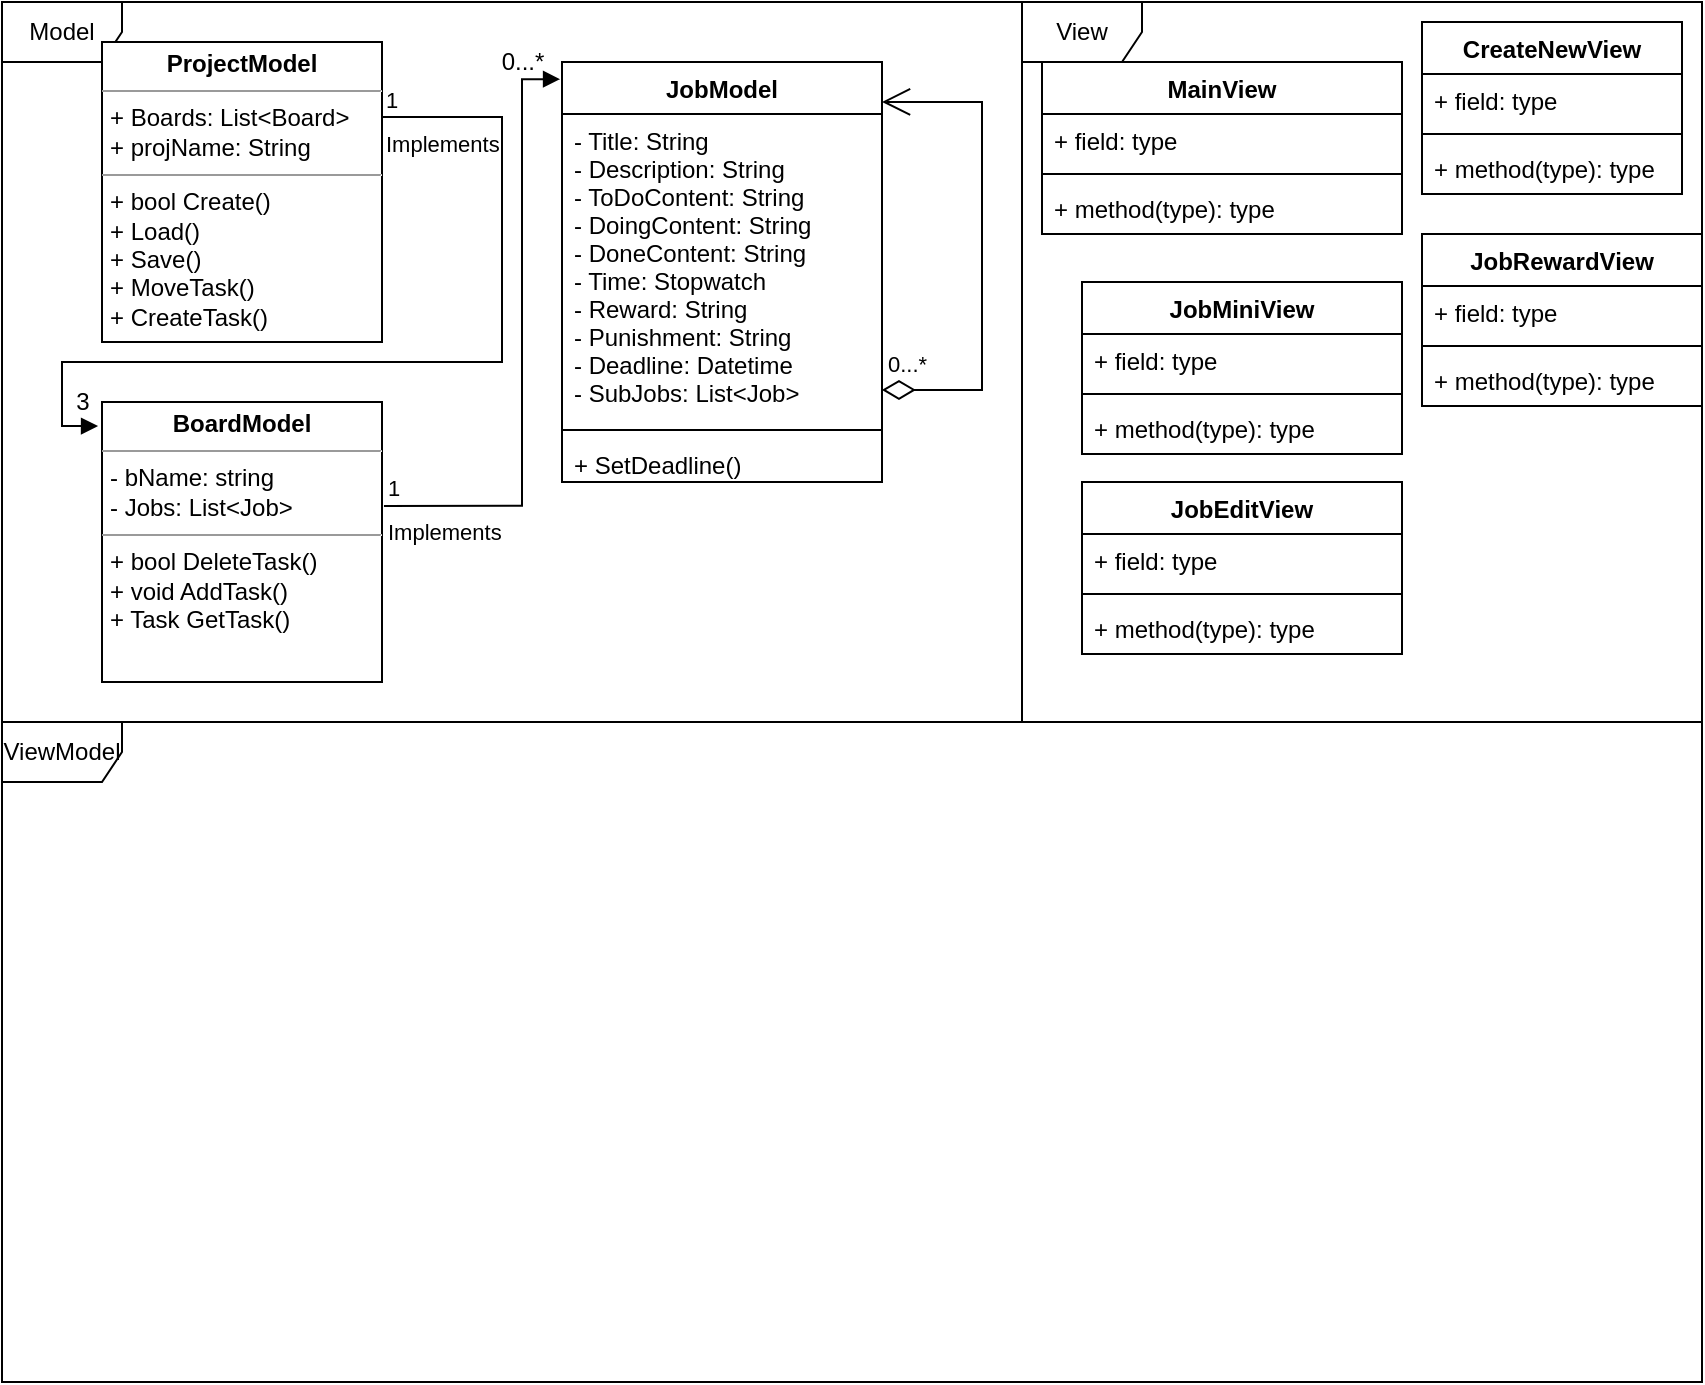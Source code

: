 <mxfile version="17.4.0" type="device"><diagram id="EavyI5c-ouG8OgtS8CKZ" name="Page-1"><mxGraphModel dx="1381" dy="795" grid="1" gridSize="10" guides="1" tooltips="1" connect="1" arrows="1" fold="1" page="1" pageScale="1" pageWidth="850" pageHeight="1100" math="0" shadow="0"><root><mxCell id="0"/><mxCell id="1" parent="0"/><mxCell id="oQbRJ04ndZic-3AJ1LoV-6" value="Model" style="shape=umlFrame;whiteSpace=wrap;html=1;" vertex="1" parent="1"><mxGeometry width="510" height="360" as="geometry"/></mxCell><mxCell id="AkkQMGTlE8Rrbmw477Uh-2" value="JobModel" style="swimlane;fontStyle=1;align=center;verticalAlign=top;childLayout=stackLayout;horizontal=1;startSize=26;horizontalStack=0;resizeParent=1;resizeParentMax=0;resizeLast=0;collapsible=1;marginBottom=0;" parent="1" vertex="1"><mxGeometry x="280" y="30" width="160" height="210" as="geometry"/></mxCell><mxCell id="AkkQMGTlE8Rrbmw477Uh-3" value="- Title: String&#10;- Description: String&#10;- ToDoContent: String&#10;- DoingContent: String&#10;- DoneContent: String&#10;- Time: Stopwatch&#10;- Reward: String&#10;- Punishment: String&#10;- Deadline: Datetime&#10;- SubJobs: List&lt;Job&gt;" style="text;strokeColor=none;fillColor=none;align=left;verticalAlign=top;spacingLeft=4;spacingRight=4;overflow=hidden;rotatable=0;points=[[0,0.5],[1,0.5]];portConstraint=eastwest;" parent="AkkQMGTlE8Rrbmw477Uh-2" vertex="1"><mxGeometry y="26" width="160" height="154" as="geometry"/></mxCell><mxCell id="AkkQMGTlE8Rrbmw477Uh-4" value="" style="line;strokeWidth=1;fillColor=none;align=left;verticalAlign=middle;spacingTop=-1;spacingLeft=3;spacingRight=3;rotatable=0;labelPosition=right;points=[];portConstraint=eastwest;" parent="AkkQMGTlE8Rrbmw477Uh-2" vertex="1"><mxGeometry y="180" width="160" height="8" as="geometry"/></mxCell><mxCell id="AkkQMGTlE8Rrbmw477Uh-5" value="+ SetDeadline()&#10;" style="text;strokeColor=none;fillColor=none;align=left;verticalAlign=top;spacingLeft=4;spacingRight=4;overflow=hidden;rotatable=0;points=[[0,0.5],[1,0.5]];portConstraint=eastwest;" parent="AkkQMGTlE8Rrbmw477Uh-2" vertex="1"><mxGeometry y="188" width="160" height="22" as="geometry"/></mxCell><mxCell id="AkkQMGTlE8Rrbmw477Uh-7" value="0...*" style="endArrow=open;html=1;endSize=12;startArrow=diamondThin;startSize=14;startFill=0;edgeStyle=orthogonalEdgeStyle;align=left;verticalAlign=bottom;rounded=0;exitX=1;exitY=0.896;exitDx=0;exitDy=0;exitPerimeter=0;entryX=1;entryY=0.095;entryDx=0;entryDy=0;entryPerimeter=0;" parent="AkkQMGTlE8Rrbmw477Uh-2" source="AkkQMGTlE8Rrbmw477Uh-3" target="AkkQMGTlE8Rrbmw477Uh-2" edge="1"><mxGeometry x="-0.992" y="4" relative="1" as="geometry"><mxPoint x="210" y="150" as="sourcePoint"/><mxPoint x="190" y="20" as="targetPoint"/><Array as="points"><mxPoint x="210" y="164"/><mxPoint x="210" y="20"/></Array><mxPoint as="offset"/></mxGeometry></mxCell><mxCell id="AkkQMGTlE8Rrbmw477Uh-8" value="&lt;p style=&quot;margin: 0px ; margin-top: 4px ; text-align: center&quot;&gt;&lt;b&gt;BoardModel&lt;/b&gt;&lt;/p&gt;&lt;hr size=&quot;1&quot;&gt;&lt;p style=&quot;margin: 0px ; margin-left: 4px&quot;&gt;- bName: string&lt;/p&gt;&lt;p style=&quot;margin: 0px ; margin-left: 4px&quot;&gt;- Jobs: List&amp;lt;Job&amp;gt;&lt;/p&gt;&lt;hr size=&quot;1&quot;&gt;&lt;p style=&quot;margin: 0px ; margin-left: 4px&quot;&gt;&lt;span&gt;+ bool DeleteTask()&lt;/span&gt;&lt;br&gt;&lt;/p&gt;&lt;p style=&quot;margin: 0px ; margin-left: 4px&quot;&gt;+ void AddTask()&lt;/p&gt;&lt;p style=&quot;margin: 0px ; margin-left: 4px&quot;&gt;+ Task GetTask()&lt;/p&gt;" style="verticalAlign=top;align=left;overflow=fill;fontSize=12;fontFamily=Helvetica;html=1;" parent="1" vertex="1"><mxGeometry x="50" y="200" width="140" height="140" as="geometry"/></mxCell><mxCell id="AkkQMGTlE8Rrbmw477Uh-11" value="Implements" style="endArrow=block;endFill=1;html=1;edgeStyle=orthogonalEdgeStyle;align=left;verticalAlign=top;rounded=0;exitX=1.007;exitY=0.371;exitDx=0;exitDy=0;exitPerimeter=0;entryX=-0.006;entryY=0.041;entryDx=0;entryDy=0;entryPerimeter=0;" parent="1" source="AkkQMGTlE8Rrbmw477Uh-8" target="AkkQMGTlE8Rrbmw477Uh-2" edge="1"><mxGeometry x="-1" relative="1" as="geometry"><mxPoint x="100" y="140" as="sourcePoint"/><mxPoint x="260" y="140" as="targetPoint"/><Array as="points"><mxPoint x="260" y="252"/><mxPoint x="260" y="39"/></Array></mxGeometry></mxCell><mxCell id="AkkQMGTlE8Rrbmw477Uh-12" value="1" style="edgeLabel;resizable=0;html=1;align=left;verticalAlign=bottom;" parent="AkkQMGTlE8Rrbmw477Uh-11" connectable="0" vertex="1"><mxGeometry x="-1" relative="1" as="geometry"/></mxCell><mxCell id="AkkQMGTlE8Rrbmw477Uh-14" value="0...*" style="text;html=1;resizable=0;autosize=1;align=center;verticalAlign=middle;points=[];fillColor=none;strokeColor=none;rounded=0;" parent="1" vertex="1"><mxGeometry x="240" y="20" width="40" height="20" as="geometry"/></mxCell><mxCell id="oQbRJ04ndZic-3AJ1LoV-1" value="&lt;p style=&quot;margin: 0px ; margin-top: 4px ; text-align: center&quot;&gt;&lt;b&gt;ProjectModel&lt;/b&gt;&lt;/p&gt;&lt;hr size=&quot;1&quot;&gt;&lt;p style=&quot;margin: 0px ; margin-left: 4px&quot;&gt;+ Boards: List&amp;lt;Board&amp;gt;&lt;/p&gt;&lt;p style=&quot;margin: 0px ; margin-left: 4px&quot;&gt;+ projName: String&lt;/p&gt;&lt;hr size=&quot;1&quot;&gt;&lt;p style=&quot;margin: 0px ; margin-left: 4px&quot;&gt;+ bool Create()&lt;/p&gt;&lt;p style=&quot;margin: 0px ; margin-left: 4px&quot;&gt;+ Load()&lt;/p&gt;&lt;p style=&quot;margin: 0px ; margin-left: 4px&quot;&gt;+ Save()&lt;/p&gt;&lt;p style=&quot;margin: 0px ; margin-left: 4px&quot;&gt;+ MoveTask()&lt;/p&gt;&lt;p style=&quot;margin: 0px ; margin-left: 4px&quot;&gt;+ CreateTask()&lt;/p&gt;" style="verticalAlign=top;align=left;overflow=fill;fontSize=12;fontFamily=Helvetica;html=1;" vertex="1" parent="1"><mxGeometry x="50" y="20" width="140" height="150" as="geometry"/></mxCell><mxCell id="oQbRJ04ndZic-3AJ1LoV-2" value="Implements" style="endArrow=block;endFill=1;html=1;edgeStyle=orthogonalEdgeStyle;align=left;verticalAlign=top;rounded=0;entryX=-0.014;entryY=0.086;entryDx=0;entryDy=0;entryPerimeter=0;exitX=1;exitY=0.25;exitDx=0;exitDy=0;" edge="1" parent="1" source="oQbRJ04ndZic-3AJ1LoV-1" target="AkkQMGTlE8Rrbmw477Uh-8"><mxGeometry x="-1" relative="1" as="geometry"><mxPoint x="220" as="sourcePoint"/><mxPoint x="50" y="410" as="targetPoint"/><Array as="points"><mxPoint x="250" y="58"/><mxPoint x="250" y="180"/><mxPoint x="30" y="180"/><mxPoint x="30" y="212"/></Array></mxGeometry></mxCell><mxCell id="oQbRJ04ndZic-3AJ1LoV-3" value="1" style="edgeLabel;resizable=0;html=1;align=left;verticalAlign=bottom;" connectable="0" vertex="1" parent="oQbRJ04ndZic-3AJ1LoV-2"><mxGeometry x="-1" relative="1" as="geometry"/></mxCell><mxCell id="oQbRJ04ndZic-3AJ1LoV-4" value="3" style="text;html=1;resizable=0;autosize=1;align=center;verticalAlign=middle;points=[];fillColor=none;strokeColor=none;rounded=0;" vertex="1" parent="1"><mxGeometry x="30" y="190" width="20" height="20" as="geometry"/></mxCell><mxCell id="oQbRJ04ndZic-3AJ1LoV-5" value="View" style="shape=umlFrame;whiteSpace=wrap;html=1;" vertex="1" parent="1"><mxGeometry x="510" width="340" height="360" as="geometry"/></mxCell><mxCell id="oQbRJ04ndZic-3AJ1LoV-8" value="ViewModel" style="shape=umlFrame;whiteSpace=wrap;html=1;" vertex="1" parent="1"><mxGeometry y="360" width="850" height="330" as="geometry"/></mxCell><mxCell id="oQbRJ04ndZic-3AJ1LoV-39" value="CreateNewView&#10;" style="swimlane;fontStyle=1;align=center;verticalAlign=top;childLayout=stackLayout;horizontal=1;startSize=26;horizontalStack=0;resizeParent=1;resizeParentMax=0;resizeLast=0;collapsible=1;marginBottom=0;" vertex="1" parent="1"><mxGeometry x="710" y="10" width="130" height="86" as="geometry"/></mxCell><mxCell id="oQbRJ04ndZic-3AJ1LoV-40" value="+ field: type" style="text;strokeColor=none;fillColor=none;align=left;verticalAlign=top;spacingLeft=4;spacingRight=4;overflow=hidden;rotatable=0;points=[[0,0.5],[1,0.5]];portConstraint=eastwest;" vertex="1" parent="oQbRJ04ndZic-3AJ1LoV-39"><mxGeometry y="26" width="130" height="26" as="geometry"/></mxCell><mxCell id="oQbRJ04ndZic-3AJ1LoV-41" value="" style="line;strokeWidth=1;fillColor=none;align=left;verticalAlign=middle;spacingTop=-1;spacingLeft=3;spacingRight=3;rotatable=0;labelPosition=right;points=[];portConstraint=eastwest;" vertex="1" parent="oQbRJ04ndZic-3AJ1LoV-39"><mxGeometry y="52" width="130" height="8" as="geometry"/></mxCell><mxCell id="oQbRJ04ndZic-3AJ1LoV-42" value="+ method(type): type" style="text;strokeColor=none;fillColor=none;align=left;verticalAlign=top;spacingLeft=4;spacingRight=4;overflow=hidden;rotatable=0;points=[[0,0.5],[1,0.5]];portConstraint=eastwest;" vertex="1" parent="oQbRJ04ndZic-3AJ1LoV-39"><mxGeometry y="60" width="130" height="26" as="geometry"/></mxCell><mxCell id="oQbRJ04ndZic-3AJ1LoV-43" value="MainView" style="swimlane;fontStyle=1;align=center;verticalAlign=top;childLayout=stackLayout;horizontal=1;startSize=26;horizontalStack=0;resizeParent=1;resizeParentMax=0;resizeLast=0;collapsible=1;marginBottom=0;" vertex="1" parent="1"><mxGeometry x="520" y="30" width="180" height="86" as="geometry"/></mxCell><mxCell id="oQbRJ04ndZic-3AJ1LoV-44" value="+ field: type" style="text;strokeColor=none;fillColor=none;align=left;verticalAlign=top;spacingLeft=4;spacingRight=4;overflow=hidden;rotatable=0;points=[[0,0.5],[1,0.5]];portConstraint=eastwest;" vertex="1" parent="oQbRJ04ndZic-3AJ1LoV-43"><mxGeometry y="26" width="180" height="26" as="geometry"/></mxCell><mxCell id="oQbRJ04ndZic-3AJ1LoV-45" value="" style="line;strokeWidth=1;fillColor=none;align=left;verticalAlign=middle;spacingTop=-1;spacingLeft=3;spacingRight=3;rotatable=0;labelPosition=right;points=[];portConstraint=eastwest;" vertex="1" parent="oQbRJ04ndZic-3AJ1LoV-43"><mxGeometry y="52" width="180" height="8" as="geometry"/></mxCell><mxCell id="oQbRJ04ndZic-3AJ1LoV-46" value="+ method(type): type" style="text;strokeColor=none;fillColor=none;align=left;verticalAlign=top;spacingLeft=4;spacingRight=4;overflow=hidden;rotatable=0;points=[[0,0.5],[1,0.5]];portConstraint=eastwest;" vertex="1" parent="oQbRJ04ndZic-3AJ1LoV-43"><mxGeometry y="60" width="180" height="26" as="geometry"/></mxCell><mxCell id="oQbRJ04ndZic-3AJ1LoV-47" value="JobMiniView" style="swimlane;fontStyle=1;align=center;verticalAlign=top;childLayout=stackLayout;horizontal=1;startSize=26;horizontalStack=0;resizeParent=1;resizeParentMax=0;resizeLast=0;collapsible=1;marginBottom=0;" vertex="1" parent="1"><mxGeometry x="540" y="140" width="160" height="86" as="geometry"/></mxCell><mxCell id="oQbRJ04ndZic-3AJ1LoV-48" value="+ field: type" style="text;strokeColor=none;fillColor=none;align=left;verticalAlign=top;spacingLeft=4;spacingRight=4;overflow=hidden;rotatable=0;points=[[0,0.5],[1,0.5]];portConstraint=eastwest;" vertex="1" parent="oQbRJ04ndZic-3AJ1LoV-47"><mxGeometry y="26" width="160" height="26" as="geometry"/></mxCell><mxCell id="oQbRJ04ndZic-3AJ1LoV-49" value="" style="line;strokeWidth=1;fillColor=none;align=left;verticalAlign=middle;spacingTop=-1;spacingLeft=3;spacingRight=3;rotatable=0;labelPosition=right;points=[];portConstraint=eastwest;" vertex="1" parent="oQbRJ04ndZic-3AJ1LoV-47"><mxGeometry y="52" width="160" height="8" as="geometry"/></mxCell><mxCell id="oQbRJ04ndZic-3AJ1LoV-50" value="+ method(type): type" style="text;strokeColor=none;fillColor=none;align=left;verticalAlign=top;spacingLeft=4;spacingRight=4;overflow=hidden;rotatable=0;points=[[0,0.5],[1,0.5]];portConstraint=eastwest;" vertex="1" parent="oQbRJ04ndZic-3AJ1LoV-47"><mxGeometry y="60" width="160" height="26" as="geometry"/></mxCell><mxCell id="oQbRJ04ndZic-3AJ1LoV-55" value="JobEditView" style="swimlane;fontStyle=1;align=center;verticalAlign=top;childLayout=stackLayout;horizontal=1;startSize=26;horizontalStack=0;resizeParent=1;resizeParentMax=0;resizeLast=0;collapsible=1;marginBottom=0;" vertex="1" parent="1"><mxGeometry x="540" y="240" width="160" height="86" as="geometry"/></mxCell><mxCell id="oQbRJ04ndZic-3AJ1LoV-56" value="+ field: type" style="text;strokeColor=none;fillColor=none;align=left;verticalAlign=top;spacingLeft=4;spacingRight=4;overflow=hidden;rotatable=0;points=[[0,0.5],[1,0.5]];portConstraint=eastwest;" vertex="1" parent="oQbRJ04ndZic-3AJ1LoV-55"><mxGeometry y="26" width="160" height="26" as="geometry"/></mxCell><mxCell id="oQbRJ04ndZic-3AJ1LoV-57" value="" style="line;strokeWidth=1;fillColor=none;align=left;verticalAlign=middle;spacingTop=-1;spacingLeft=3;spacingRight=3;rotatable=0;labelPosition=right;points=[];portConstraint=eastwest;" vertex="1" parent="oQbRJ04ndZic-3AJ1LoV-55"><mxGeometry y="52" width="160" height="8" as="geometry"/></mxCell><mxCell id="oQbRJ04ndZic-3AJ1LoV-58" value="+ method(type): type" style="text;strokeColor=none;fillColor=none;align=left;verticalAlign=top;spacingLeft=4;spacingRight=4;overflow=hidden;rotatable=0;points=[[0,0.5],[1,0.5]];portConstraint=eastwest;" vertex="1" parent="oQbRJ04ndZic-3AJ1LoV-55"><mxGeometry y="60" width="160" height="26" as="geometry"/></mxCell><mxCell id="oQbRJ04ndZic-3AJ1LoV-59" value="JobRewardView" style="swimlane;fontStyle=1;align=center;verticalAlign=top;childLayout=stackLayout;horizontal=1;startSize=26;horizontalStack=0;resizeParent=1;resizeParentMax=0;resizeLast=0;collapsible=1;marginBottom=0;" vertex="1" parent="1"><mxGeometry x="710" y="116" width="140" height="86" as="geometry"/></mxCell><mxCell id="oQbRJ04ndZic-3AJ1LoV-60" value="+ field: type" style="text;strokeColor=none;fillColor=none;align=left;verticalAlign=top;spacingLeft=4;spacingRight=4;overflow=hidden;rotatable=0;points=[[0,0.5],[1,0.5]];portConstraint=eastwest;" vertex="1" parent="oQbRJ04ndZic-3AJ1LoV-59"><mxGeometry y="26" width="140" height="26" as="geometry"/></mxCell><mxCell id="oQbRJ04ndZic-3AJ1LoV-61" value="" style="line;strokeWidth=1;fillColor=none;align=left;verticalAlign=middle;spacingTop=-1;spacingLeft=3;spacingRight=3;rotatable=0;labelPosition=right;points=[];portConstraint=eastwest;" vertex="1" parent="oQbRJ04ndZic-3AJ1LoV-59"><mxGeometry y="52" width="140" height="8" as="geometry"/></mxCell><mxCell id="oQbRJ04ndZic-3AJ1LoV-62" value="+ method(type): type" style="text;strokeColor=none;fillColor=none;align=left;verticalAlign=top;spacingLeft=4;spacingRight=4;overflow=hidden;rotatable=0;points=[[0,0.5],[1,0.5]];portConstraint=eastwest;" vertex="1" parent="oQbRJ04ndZic-3AJ1LoV-59"><mxGeometry y="60" width="140" height="26" as="geometry"/></mxCell></root></mxGraphModel></diagram></mxfile>